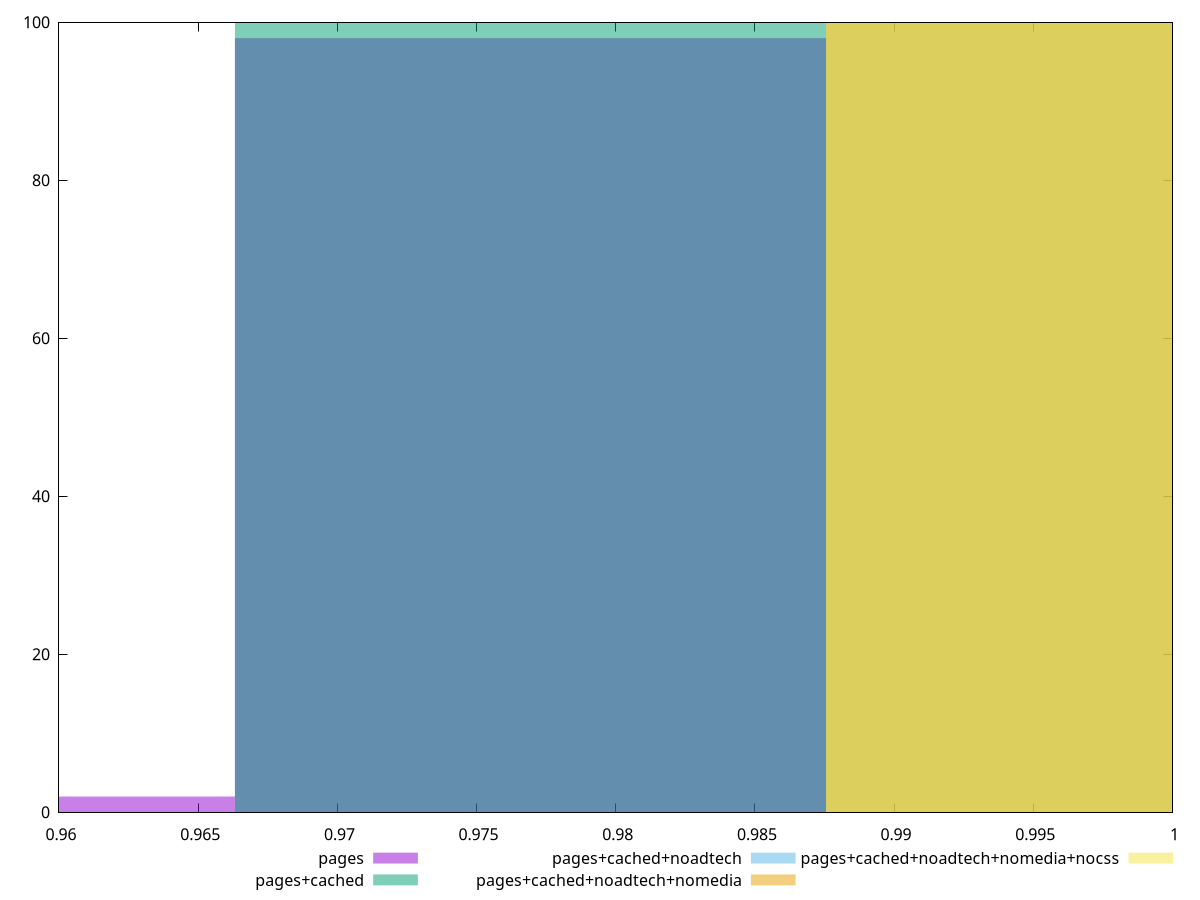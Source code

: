 reset

$pages <<EOF
0.9769392560154587 98
0.9557014461020792 2
EOF

$pagesCached <<EOF
0.9769392560154587 100
EOF

$pagesCachedNoadtech <<EOF
0.9981770659288383 100
EOF

$pagesCachedNoadtechNomedia <<EOF
0.9981770659288383 100
EOF

$pagesCachedNoadtechNomediaNocss <<EOF
0.9981770659288383 100
EOF

set key outside below
set boxwidth 0.02123780991337954
set xrange [0.96:1]
set yrange [0:100]
set trange [0:100]
set style fill transparent solid 0.5 noborder
set terminal svg size 640, 530 enhanced background rgb 'white'
set output "report_00016_2021-02-10T13-31-48.338Z/total-byte-weight/comparison/histogram/all_score.svg"

plot $pages title "pages" with boxes, \
     $pagesCached title "pages+cached" with boxes, \
     $pagesCachedNoadtech title "pages+cached+noadtech" with boxes, \
     $pagesCachedNoadtechNomedia title "pages+cached+noadtech+nomedia" with boxes, \
     $pagesCachedNoadtechNomediaNocss title "pages+cached+noadtech+nomedia+nocss" with boxes

reset
